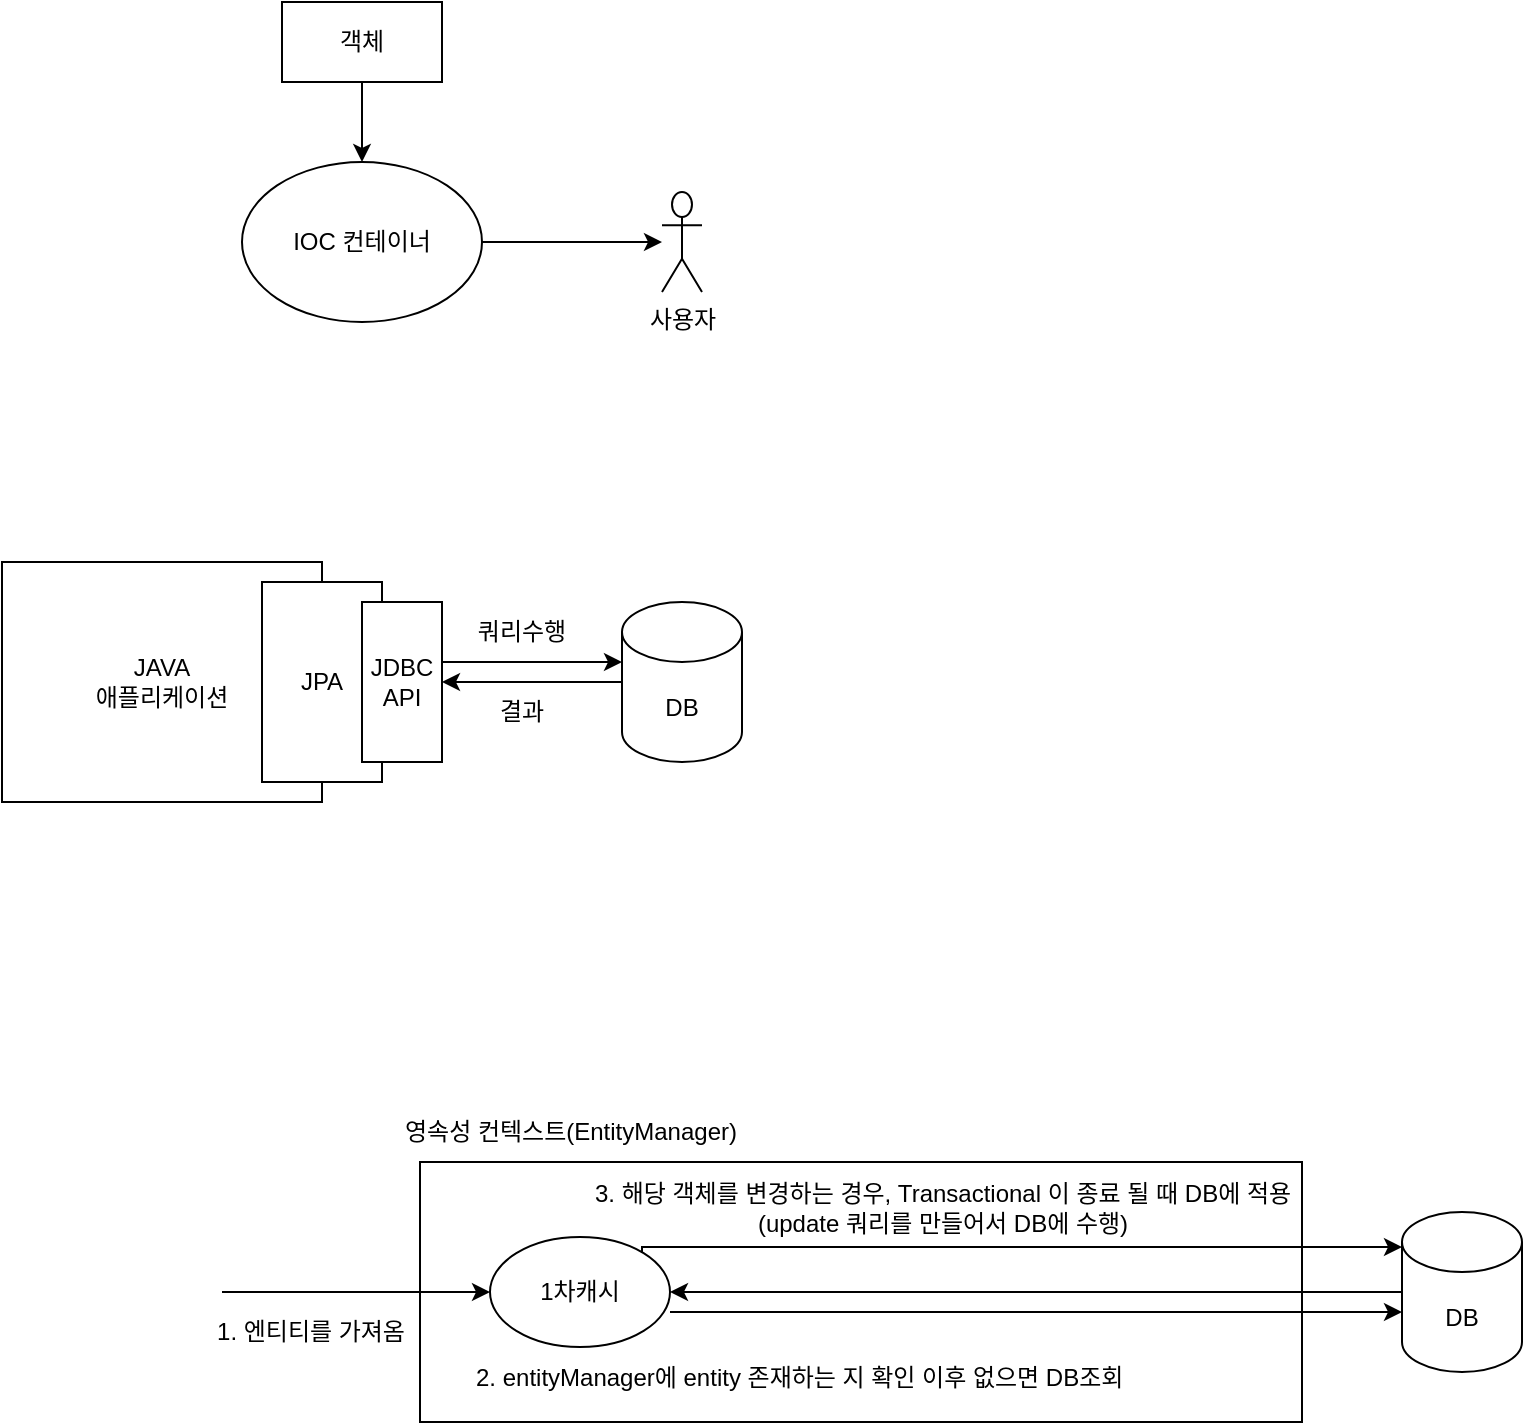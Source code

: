 <mxfile version="27.1.5">
  <diagram name="페이지-1" id="bKYwieBg9dlsIIrljAC0">
    <mxGraphModel dx="1143" dy="553" grid="1" gridSize="10" guides="1" tooltips="1" connect="1" arrows="1" fold="1" page="1" pageScale="1" pageWidth="827" pageHeight="1169" math="0" shadow="0">
      <root>
        <mxCell id="0" />
        <mxCell id="1" parent="0" />
        <mxCell id="3nhZWUzx5EvnYL2PSpFi-7" value="" style="edgeStyle=orthogonalEdgeStyle;rounded=0;orthogonalLoop=1;jettySize=auto;html=1;" parent="1" source="3nhZWUzx5EvnYL2PSpFi-1" target="3nhZWUzx5EvnYL2PSpFi-4" edge="1">
          <mxGeometry relative="1" as="geometry" />
        </mxCell>
        <mxCell id="3nhZWUzx5EvnYL2PSpFi-1" value="IOC 컨테이너" style="ellipse;whiteSpace=wrap;html=1;" parent="1" vertex="1">
          <mxGeometry x="160" y="160" width="120" height="80" as="geometry" />
        </mxCell>
        <mxCell id="3nhZWUzx5EvnYL2PSpFi-3" value="" style="edgeStyle=orthogonalEdgeStyle;rounded=0;orthogonalLoop=1;jettySize=auto;html=1;" parent="1" source="3nhZWUzx5EvnYL2PSpFi-2" target="3nhZWUzx5EvnYL2PSpFi-1" edge="1">
          <mxGeometry relative="1" as="geometry" />
        </mxCell>
        <mxCell id="3nhZWUzx5EvnYL2PSpFi-2" value="객체" style="rounded=0;whiteSpace=wrap;html=1;" parent="1" vertex="1">
          <mxGeometry x="180" y="80" width="80" height="40" as="geometry" />
        </mxCell>
        <mxCell id="3nhZWUzx5EvnYL2PSpFi-4" value="사용자" style="shape=umlActor;verticalLabelPosition=bottom;verticalAlign=top;html=1;outlineConnect=0;" parent="1" vertex="1">
          <mxGeometry x="370" y="175" width="20" height="50" as="geometry" />
        </mxCell>
        <mxCell id="V_C6_iJeV9ZZTWs0v1Yz-1" value="JAVA&lt;br&gt;애플리케이션" style="rounded=0;whiteSpace=wrap;html=1;" parent="1" vertex="1">
          <mxGeometry x="40" y="360" width="160" height="120" as="geometry" />
        </mxCell>
        <mxCell id="V_C6_iJeV9ZZTWs0v1Yz-2" value="JPA" style="rounded=0;whiteSpace=wrap;html=1;" parent="1" vertex="1">
          <mxGeometry x="170" y="370" width="60" height="100" as="geometry" />
        </mxCell>
        <mxCell id="V_C6_iJeV9ZZTWs0v1Yz-5" value="" style="edgeStyle=orthogonalEdgeStyle;rounded=0;orthogonalLoop=1;jettySize=auto;html=1;" parent="1" source="V_C6_iJeV9ZZTWs0v1Yz-3" target="V_C6_iJeV9ZZTWs0v1Yz-4" edge="1">
          <mxGeometry relative="1" as="geometry">
            <Array as="points">
              <mxPoint x="320" y="410" />
              <mxPoint x="320" y="410" />
            </Array>
          </mxGeometry>
        </mxCell>
        <mxCell id="V_C6_iJeV9ZZTWs0v1Yz-3" value="JDBC&lt;br&gt;API" style="rounded=0;whiteSpace=wrap;html=1;" parent="1" vertex="1">
          <mxGeometry x="220" y="380" width="40" height="80" as="geometry" />
        </mxCell>
        <mxCell id="V_C6_iJeV9ZZTWs0v1Yz-7" value="" style="edgeStyle=orthogonalEdgeStyle;rounded=0;orthogonalLoop=1;jettySize=auto;html=1;" parent="1" source="V_C6_iJeV9ZZTWs0v1Yz-4" target="V_C6_iJeV9ZZTWs0v1Yz-3" edge="1">
          <mxGeometry relative="1" as="geometry" />
        </mxCell>
        <mxCell id="V_C6_iJeV9ZZTWs0v1Yz-4" value="DB" style="shape=cylinder3;whiteSpace=wrap;html=1;boundedLbl=1;backgroundOutline=1;size=15;" parent="1" vertex="1">
          <mxGeometry x="350" y="380" width="60" height="80" as="geometry" />
        </mxCell>
        <mxCell id="V_C6_iJeV9ZZTWs0v1Yz-8" value="쿼리수행" style="text;html=1;align=center;verticalAlign=middle;whiteSpace=wrap;rounded=0;" parent="1" vertex="1">
          <mxGeometry x="270" y="380" width="60" height="30" as="geometry" />
        </mxCell>
        <mxCell id="V_C6_iJeV9ZZTWs0v1Yz-9" value="결과" style="text;html=1;align=center;verticalAlign=middle;whiteSpace=wrap;rounded=0;" parent="1" vertex="1">
          <mxGeometry x="270" y="420" width="60" height="30" as="geometry" />
        </mxCell>
        <mxCell id="7xCpqGRxqtHJdh_AqXy3-1" value="" style="rounded=0;whiteSpace=wrap;html=1;" vertex="1" parent="1">
          <mxGeometry x="249" y="660" width="441" height="130" as="geometry" />
        </mxCell>
        <mxCell id="7xCpqGRxqtHJdh_AqXy3-10" value="" style="edgeStyle=orthogonalEdgeStyle;rounded=0;orthogonalLoop=1;jettySize=auto;html=1;entryX=0;entryY=0.5;entryDx=0;entryDy=0;entryPerimeter=0;exitX=1;exitY=0.5;exitDx=0;exitDy=0;" edge="1" parent="1">
          <mxGeometry relative="1" as="geometry">
            <mxPoint x="374" y="735" as="sourcePoint" />
            <mxPoint x="740" y="735" as="targetPoint" />
          </mxGeometry>
        </mxCell>
        <mxCell id="7xCpqGRxqtHJdh_AqXy3-2" value="영속성 컨텍스트(EntityManager)" style="text;html=1;align=center;verticalAlign=middle;resizable=0;points=[];autosize=1;strokeColor=none;fillColor=none;" vertex="1" parent="1">
          <mxGeometry x="234" y="630" width="180" height="30" as="geometry" />
        </mxCell>
        <mxCell id="7xCpqGRxqtHJdh_AqXy3-4" value="1차캐시" style="ellipse;whiteSpace=wrap;html=1;" vertex="1" parent="1">
          <mxGeometry x="284" y="697.5" width="90" height="55" as="geometry" />
        </mxCell>
        <mxCell id="7xCpqGRxqtHJdh_AqXy3-5" value="" style="endArrow=classic;html=1;rounded=0;entryX=0;entryY=0.5;entryDx=0;entryDy=0;" edge="1" parent="1" target="7xCpqGRxqtHJdh_AqXy3-4">
          <mxGeometry width="50" height="50" relative="1" as="geometry">
            <mxPoint x="150" y="725" as="sourcePoint" />
            <mxPoint x="200" y="690" as="targetPoint" />
          </mxGeometry>
        </mxCell>
        <mxCell id="7xCpqGRxqtHJdh_AqXy3-6" value="1. 엔티티를 가져옴" style="text;html=1;align=center;verticalAlign=middle;resizable=0;points=[];autosize=1;strokeColor=none;fillColor=none;" vertex="1" parent="1">
          <mxGeometry x="139" y="730" width="110" height="30" as="geometry" />
        </mxCell>
        <mxCell id="7xCpqGRxqtHJdh_AqXy3-13" value="" style="edgeStyle=orthogonalEdgeStyle;rounded=0;orthogonalLoop=1;jettySize=auto;html=1;entryX=1;entryY=0.5;entryDx=0;entryDy=0;" edge="1" parent="1" source="7xCpqGRxqtHJdh_AqXy3-7" target="7xCpqGRxqtHJdh_AqXy3-4">
          <mxGeometry relative="1" as="geometry">
            <mxPoint x="660" y="725" as="targetPoint" />
          </mxGeometry>
        </mxCell>
        <mxCell id="7xCpqGRxqtHJdh_AqXy3-7" value="DB" style="shape=cylinder3;whiteSpace=wrap;html=1;boundedLbl=1;backgroundOutline=1;size=15;" vertex="1" parent="1">
          <mxGeometry x="740" y="685" width="60" height="80" as="geometry" />
        </mxCell>
        <mxCell id="7xCpqGRxqtHJdh_AqXy3-8" value="2. entityManager에 entity 존재하는 지 확인 이후 없으면 DB조회&amp;nbsp;" style="text;html=1;align=center;verticalAlign=middle;resizable=0;points=[];autosize=1;strokeColor=none;fillColor=none;" vertex="1" parent="1">
          <mxGeometry x="270" y="752.5" width="340" height="30" as="geometry" />
        </mxCell>
        <mxCell id="7xCpqGRxqtHJdh_AqXy3-15" value="3. 해당 객체를 변경하는 경우, Transactional 이 종료 될 때 DB에 적용&lt;br&gt;(update 쿼리를 만들어서 DB에 수행)" style="text;html=1;align=center;verticalAlign=middle;resizable=0;points=[];autosize=1;strokeColor=none;fillColor=none;" vertex="1" parent="1">
          <mxGeometry x="330" y="662.5" width="360" height="40" as="geometry" />
        </mxCell>
        <mxCell id="7xCpqGRxqtHJdh_AqXy3-16" value="" style="edgeStyle=orthogonalEdgeStyle;rounded=0;orthogonalLoop=1;jettySize=auto;html=1;entryX=0;entryY=0;entryDx=0;entryDy=15;entryPerimeter=0;exitX=1;exitY=0.5;exitDx=0;exitDy=0;" edge="1" parent="1">
          <mxGeometry relative="1" as="geometry">
            <mxPoint x="360" y="705" as="sourcePoint" />
            <mxPoint x="740" y="702.5" as="targetPoint" />
            <Array as="points">
              <mxPoint x="360" y="702.5" />
            </Array>
          </mxGeometry>
        </mxCell>
      </root>
    </mxGraphModel>
  </diagram>
</mxfile>
